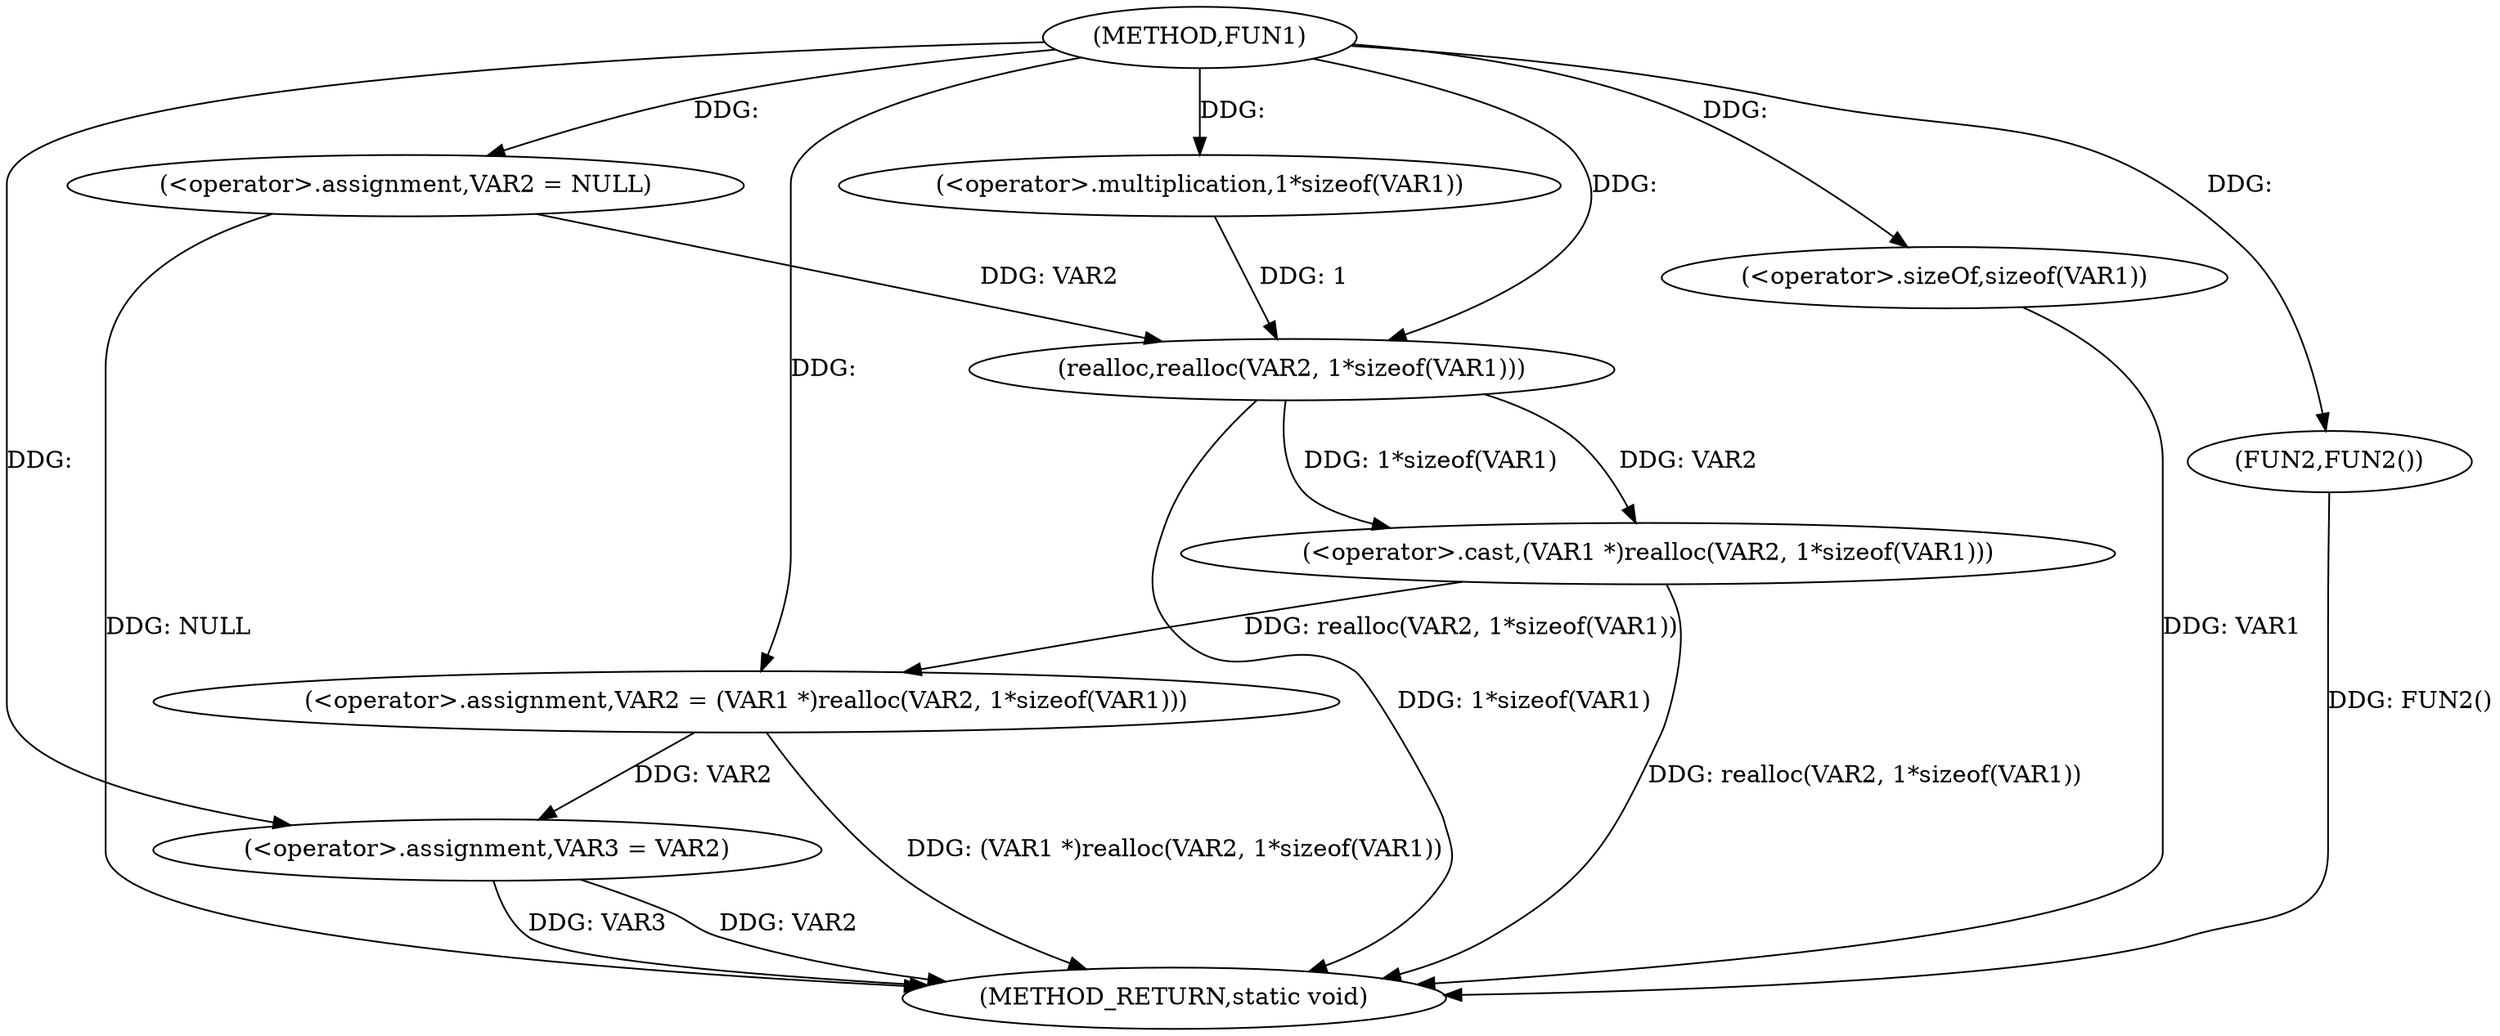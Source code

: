 digraph FUN1 {  
"1000100" [label = "(METHOD,FUN1)" ]
"1000120" [label = "(METHOD_RETURN,static void)" ]
"1000103" [label = "(<operator>.assignment,VAR2 = NULL)" ]
"1000106" [label = "(<operator>.assignment,VAR2 = (VAR1 *)realloc(VAR2, 1*sizeof(VAR1)))" ]
"1000108" [label = "(<operator>.cast,(VAR1 *)realloc(VAR2, 1*sizeof(VAR1)))" ]
"1000110" [label = "(realloc,realloc(VAR2, 1*sizeof(VAR1)))" ]
"1000112" [label = "(<operator>.multiplication,1*sizeof(VAR1))" ]
"1000114" [label = "(<operator>.sizeOf,sizeof(VAR1))" ]
"1000116" [label = "(<operator>.assignment,VAR3 = VAR2)" ]
"1000119" [label = "(FUN2,FUN2())" ]
  "1000116" -> "1000120"  [ label = "DDG: VAR3"] 
  "1000106" -> "1000120"  [ label = "DDG: (VAR1 *)realloc(VAR2, 1*sizeof(VAR1))"] 
  "1000103" -> "1000120"  [ label = "DDG: NULL"] 
  "1000114" -> "1000120"  [ label = "DDG: VAR1"] 
  "1000116" -> "1000120"  [ label = "DDG: VAR2"] 
  "1000110" -> "1000120"  [ label = "DDG: 1*sizeof(VAR1)"] 
  "1000108" -> "1000120"  [ label = "DDG: realloc(VAR2, 1*sizeof(VAR1))"] 
  "1000119" -> "1000120"  [ label = "DDG: FUN2()"] 
  "1000100" -> "1000103"  [ label = "DDG: "] 
  "1000108" -> "1000106"  [ label = "DDG: realloc(VAR2, 1*sizeof(VAR1))"] 
  "1000100" -> "1000106"  [ label = "DDG: "] 
  "1000110" -> "1000108"  [ label = "DDG: VAR2"] 
  "1000110" -> "1000108"  [ label = "DDG: 1*sizeof(VAR1)"] 
  "1000103" -> "1000110"  [ label = "DDG: VAR2"] 
  "1000100" -> "1000110"  [ label = "DDG: "] 
  "1000112" -> "1000110"  [ label = "DDG: 1"] 
  "1000100" -> "1000112"  [ label = "DDG: "] 
  "1000100" -> "1000114"  [ label = "DDG: "] 
  "1000106" -> "1000116"  [ label = "DDG: VAR2"] 
  "1000100" -> "1000116"  [ label = "DDG: "] 
  "1000100" -> "1000119"  [ label = "DDG: "] 
}
